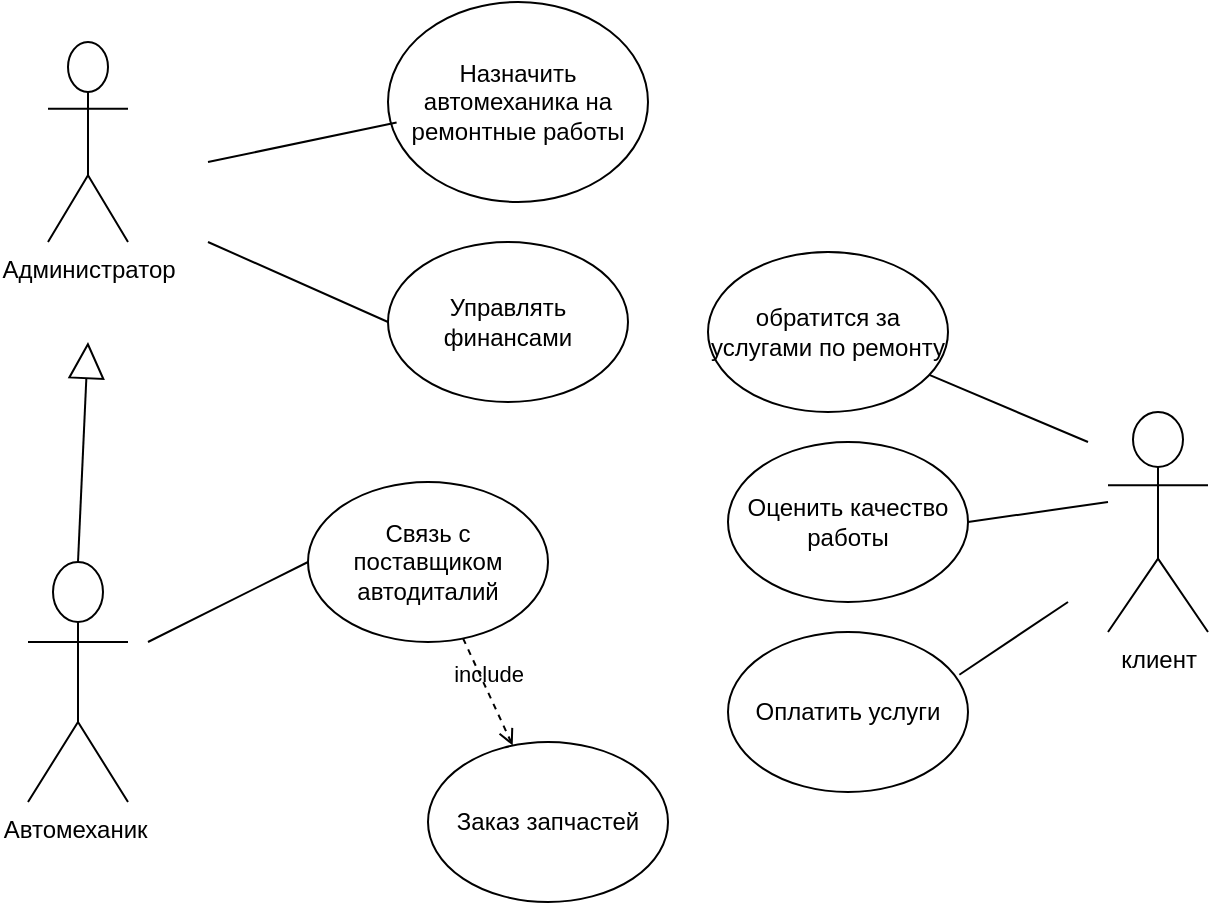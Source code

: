 <mxfile version="21.7.4" type="github">
  <diagram name="Страница — 1" id="idIiE3NcrVlOwyhdsuVE">
    <mxGraphModel dx="1429" dy="639" grid="1" gridSize="10" guides="1" tooltips="1" connect="1" arrows="1" fold="1" page="1" pageScale="1" pageWidth="827" pageHeight="1169" math="0" shadow="0">
      <root>
        <mxCell id="0" />
        <mxCell id="1" parent="0" />
        <mxCell id="7VlZzynFC0Pspn34yiLw-1" value="Администратор" style="shape=umlActor;verticalLabelPosition=bottom;verticalAlign=top;html=1;outlineConnect=0;" vertex="1" parent="1">
          <mxGeometry x="190" y="210" width="40" height="100" as="geometry" />
        </mxCell>
        <mxCell id="7VlZzynFC0Pspn34yiLw-2" value="клиент" style="shape=umlActor;verticalLabelPosition=bottom;verticalAlign=top;html=1;outlineConnect=0;" vertex="1" parent="1">
          <mxGeometry x="720" y="395" width="50" height="110" as="geometry" />
        </mxCell>
        <mxCell id="7VlZzynFC0Pspn34yiLw-3" value="Автомеханик&amp;nbsp;" style="shape=umlActor;verticalLabelPosition=bottom;verticalAlign=top;html=1;outlineConnect=0;" vertex="1" parent="1">
          <mxGeometry x="180" y="470" width="50" height="120" as="geometry" />
        </mxCell>
        <mxCell id="7VlZzynFC0Pspn34yiLw-8" value="Назначить автомеханика на ремонтные работы" style="ellipse;whiteSpace=wrap;html=1;" vertex="1" parent="1">
          <mxGeometry x="360" y="190" width="130" height="100" as="geometry" />
        </mxCell>
        <mxCell id="7VlZzynFC0Pspn34yiLw-11" value="" style="endArrow=none;html=1;rounded=0;entryX=0.033;entryY=0.603;entryDx=0;entryDy=0;entryPerimeter=0;" edge="1" parent="1" target="7VlZzynFC0Pspn34yiLw-8">
          <mxGeometry width="50" height="50" relative="1" as="geometry">
            <mxPoint x="270" y="270" as="sourcePoint" />
            <mxPoint x="340" y="250" as="targetPoint" />
          </mxGeometry>
        </mxCell>
        <mxCell id="7VlZzynFC0Pspn34yiLw-12" value="Управлять финансами" style="ellipse;whiteSpace=wrap;html=1;" vertex="1" parent="1">
          <mxGeometry x="360" y="310" width="120" height="80" as="geometry" />
        </mxCell>
        <mxCell id="7VlZzynFC0Pspn34yiLw-13" value="" style="endArrow=none;html=1;rounded=0;entryX=0;entryY=0.5;entryDx=0;entryDy=0;" edge="1" parent="1" target="7VlZzynFC0Pspn34yiLw-12">
          <mxGeometry width="50" height="50" relative="1" as="geometry">
            <mxPoint x="270" y="310" as="sourcePoint" />
            <mxPoint x="330" y="290" as="targetPoint" />
          </mxGeometry>
        </mxCell>
        <mxCell id="7VlZzynFC0Pspn34yiLw-14" value="Связь с поставщиком автодиталий" style="ellipse;whiteSpace=wrap;html=1;" vertex="1" parent="1">
          <mxGeometry x="320" y="430" width="120" height="80" as="geometry" />
        </mxCell>
        <mxCell id="7VlZzynFC0Pspn34yiLw-16" value="" style="endArrow=none;html=1;rounded=0;entryX=0;entryY=0.5;entryDx=0;entryDy=0;" edge="1" parent="1" target="7VlZzynFC0Pspn34yiLw-14">
          <mxGeometry width="50" height="50" relative="1" as="geometry">
            <mxPoint x="240" y="510" as="sourcePoint" />
            <mxPoint x="310" y="480" as="targetPoint" />
          </mxGeometry>
        </mxCell>
        <mxCell id="7VlZzynFC0Pspn34yiLw-17" value="include" style="html=1;verticalAlign=bottom;labelBackgroundColor=none;endArrow=open;endFill=0;dashed=1;rounded=0;" edge="1" parent="1" source="7VlZzynFC0Pspn34yiLw-14" target="7VlZzynFC0Pspn34yiLw-18">
          <mxGeometry x="0.004" width="160" relative="1" as="geometry">
            <mxPoint x="380" y="560" as="sourcePoint" />
            <mxPoint x="500" y="520" as="targetPoint" />
            <mxPoint as="offset" />
          </mxGeometry>
        </mxCell>
        <mxCell id="7VlZzynFC0Pspn34yiLw-18" value="Заказ запчастей" style="ellipse;whiteSpace=wrap;html=1;" vertex="1" parent="1">
          <mxGeometry x="380" y="560" width="120" height="80" as="geometry" />
        </mxCell>
        <mxCell id="7VlZzynFC0Pspn34yiLw-19" value="" style="endArrow=block;endSize=16;endFill=0;html=1;rounded=0;exitX=0.5;exitY=0;exitDx=0;exitDy=0;exitPerimeter=0;" edge="1" parent="1" source="7VlZzynFC0Pspn34yiLw-3">
          <mxGeometry x="-0.007" width="160" relative="1" as="geometry">
            <mxPoint x="200" y="460" as="sourcePoint" />
            <mxPoint x="210" y="360" as="targetPoint" />
            <mxPoint as="offset" />
          </mxGeometry>
        </mxCell>
        <mxCell id="7VlZzynFC0Pspn34yiLw-20" value="обратится за услугами по ремонту" style="ellipse;whiteSpace=wrap;html=1;" vertex="1" parent="1">
          <mxGeometry x="520" y="315" width="120" height="80" as="geometry" />
        </mxCell>
        <mxCell id="7VlZzynFC0Pspn34yiLw-21" value="" style="endArrow=none;html=1;rounded=0;" edge="1" parent="1" source="7VlZzynFC0Pspn34yiLw-20">
          <mxGeometry width="50" height="50" relative="1" as="geometry">
            <mxPoint x="660" y="450" as="sourcePoint" />
            <mxPoint x="710" y="410" as="targetPoint" />
          </mxGeometry>
        </mxCell>
        <mxCell id="7VlZzynFC0Pspn34yiLw-22" value="Оценить качество работы" style="ellipse;whiteSpace=wrap;html=1;" vertex="1" parent="1">
          <mxGeometry x="530" y="410" width="120" height="80" as="geometry" />
        </mxCell>
        <mxCell id="7VlZzynFC0Pspn34yiLw-23" value="" style="endArrow=none;html=1;rounded=0;exitX=1;exitY=0.5;exitDx=0;exitDy=0;" edge="1" parent="1" source="7VlZzynFC0Pspn34yiLw-22">
          <mxGeometry width="50" height="50" relative="1" as="geometry">
            <mxPoint x="670" y="490" as="sourcePoint" />
            <mxPoint x="720" y="440" as="targetPoint" />
          </mxGeometry>
        </mxCell>
        <mxCell id="7VlZzynFC0Pspn34yiLw-24" value="Оплатить услуги" style="ellipse;whiteSpace=wrap;html=1;" vertex="1" parent="1">
          <mxGeometry x="530" y="505" width="120" height="80" as="geometry" />
        </mxCell>
        <mxCell id="7VlZzynFC0Pspn34yiLw-25" value="" style="endArrow=none;html=1;rounded=0;exitX=0.964;exitY=0.267;exitDx=0;exitDy=0;exitPerimeter=0;" edge="1" parent="1" source="7VlZzynFC0Pspn34yiLw-24">
          <mxGeometry width="50" height="50" relative="1" as="geometry">
            <mxPoint x="650" y="540" as="sourcePoint" />
            <mxPoint x="700" y="490" as="targetPoint" />
          </mxGeometry>
        </mxCell>
      </root>
    </mxGraphModel>
  </diagram>
</mxfile>
